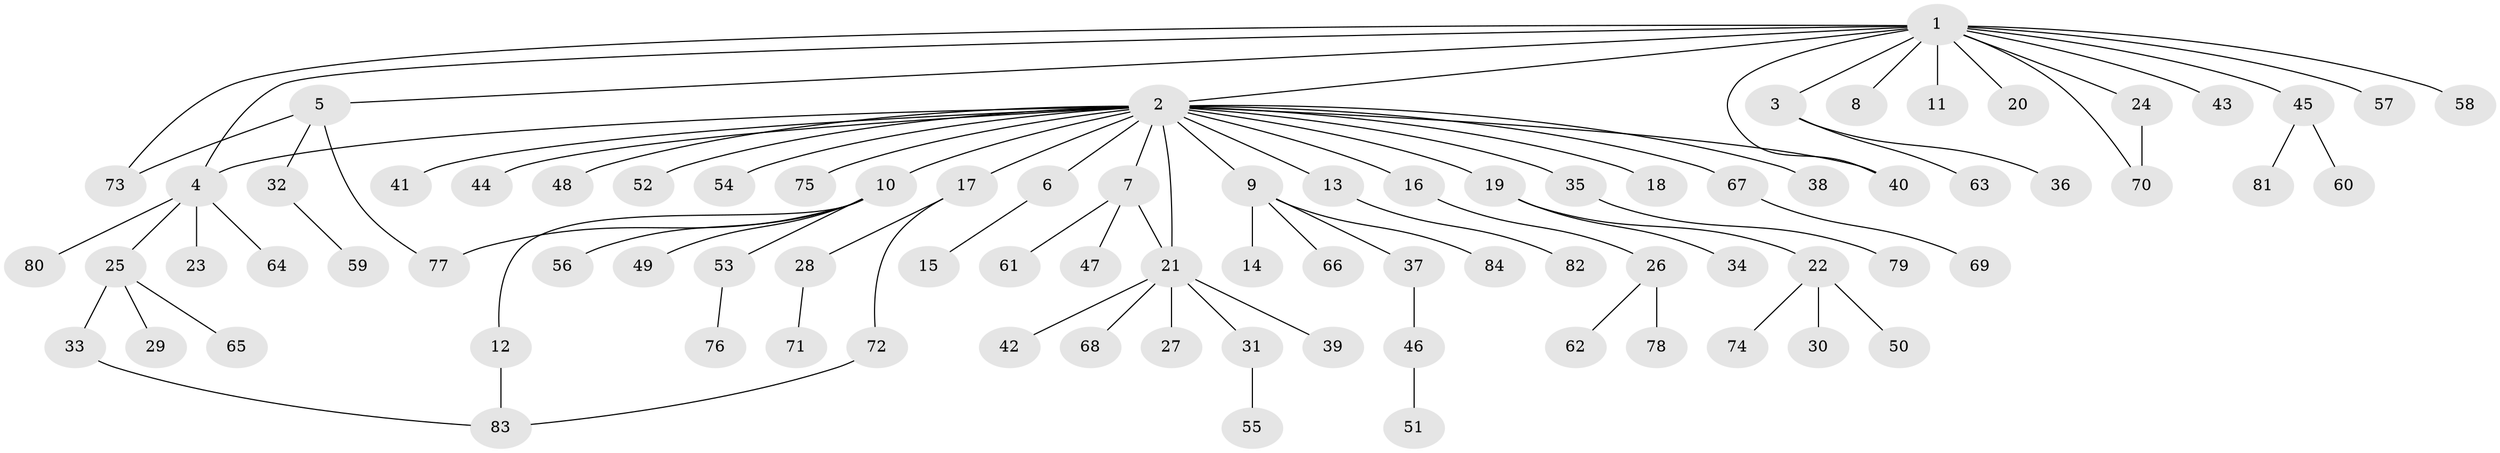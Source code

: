 // Generated by graph-tools (version 1.1) at 2025/49/03/09/25 03:49:55]
// undirected, 84 vertices, 91 edges
graph export_dot {
graph [start="1"]
  node [color=gray90,style=filled];
  1;
  2;
  3;
  4;
  5;
  6;
  7;
  8;
  9;
  10;
  11;
  12;
  13;
  14;
  15;
  16;
  17;
  18;
  19;
  20;
  21;
  22;
  23;
  24;
  25;
  26;
  27;
  28;
  29;
  30;
  31;
  32;
  33;
  34;
  35;
  36;
  37;
  38;
  39;
  40;
  41;
  42;
  43;
  44;
  45;
  46;
  47;
  48;
  49;
  50;
  51;
  52;
  53;
  54;
  55;
  56;
  57;
  58;
  59;
  60;
  61;
  62;
  63;
  64;
  65;
  66;
  67;
  68;
  69;
  70;
  71;
  72;
  73;
  74;
  75;
  76;
  77;
  78;
  79;
  80;
  81;
  82;
  83;
  84;
  1 -- 2;
  1 -- 3;
  1 -- 4;
  1 -- 5;
  1 -- 8;
  1 -- 11;
  1 -- 20;
  1 -- 24;
  1 -- 40;
  1 -- 43;
  1 -- 45;
  1 -- 57;
  1 -- 58;
  1 -- 70;
  1 -- 73;
  2 -- 4;
  2 -- 6;
  2 -- 7;
  2 -- 9;
  2 -- 10;
  2 -- 13;
  2 -- 16;
  2 -- 17;
  2 -- 18;
  2 -- 19;
  2 -- 21;
  2 -- 35;
  2 -- 38;
  2 -- 40;
  2 -- 41;
  2 -- 44;
  2 -- 48;
  2 -- 52;
  2 -- 54;
  2 -- 67;
  2 -- 75;
  3 -- 36;
  3 -- 63;
  4 -- 23;
  4 -- 25;
  4 -- 64;
  4 -- 80;
  5 -- 32;
  5 -- 73;
  5 -- 77;
  6 -- 15;
  7 -- 21;
  7 -- 47;
  7 -- 61;
  9 -- 14;
  9 -- 37;
  9 -- 66;
  9 -- 84;
  10 -- 12;
  10 -- 49;
  10 -- 53;
  10 -- 56;
  10 -- 77;
  12 -- 83;
  13 -- 82;
  16 -- 26;
  17 -- 28;
  17 -- 72;
  19 -- 22;
  19 -- 34;
  21 -- 27;
  21 -- 31;
  21 -- 39;
  21 -- 42;
  21 -- 68;
  22 -- 30;
  22 -- 50;
  22 -- 74;
  24 -- 70;
  25 -- 29;
  25 -- 33;
  25 -- 65;
  26 -- 62;
  26 -- 78;
  28 -- 71;
  31 -- 55;
  32 -- 59;
  33 -- 83;
  35 -- 79;
  37 -- 46;
  45 -- 60;
  45 -- 81;
  46 -- 51;
  53 -- 76;
  67 -- 69;
  72 -- 83;
}
